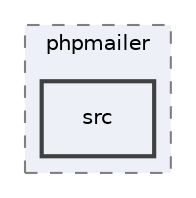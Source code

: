 digraph "vendor/phpmailer/phpmailer/src"
{
 // LATEX_PDF_SIZE
  edge [fontname="Helvetica",fontsize="10",labelfontname="Helvetica",labelfontsize="10"];
  node [fontname="Helvetica",fontsize="10",shape=record];
  compound=true
  subgraph clusterdir_611c01cd492db689d42bdb20436df070 {
    graph [ bgcolor="#edf0f7", pencolor="grey50", style="filled,dashed,", label="phpmailer", fontname="Helvetica", fontsize="10", URL="dir_611c01cd492db689d42bdb20436df070.html"]
  dir_f2ba7bb392741390ce62fa327925f8dc [shape=box, label="src", style="filled,bold,", fillcolor="#edf0f7", color="grey25", URL="dir_f2ba7bb392741390ce62fa327925f8dc.html"];
  }
}
